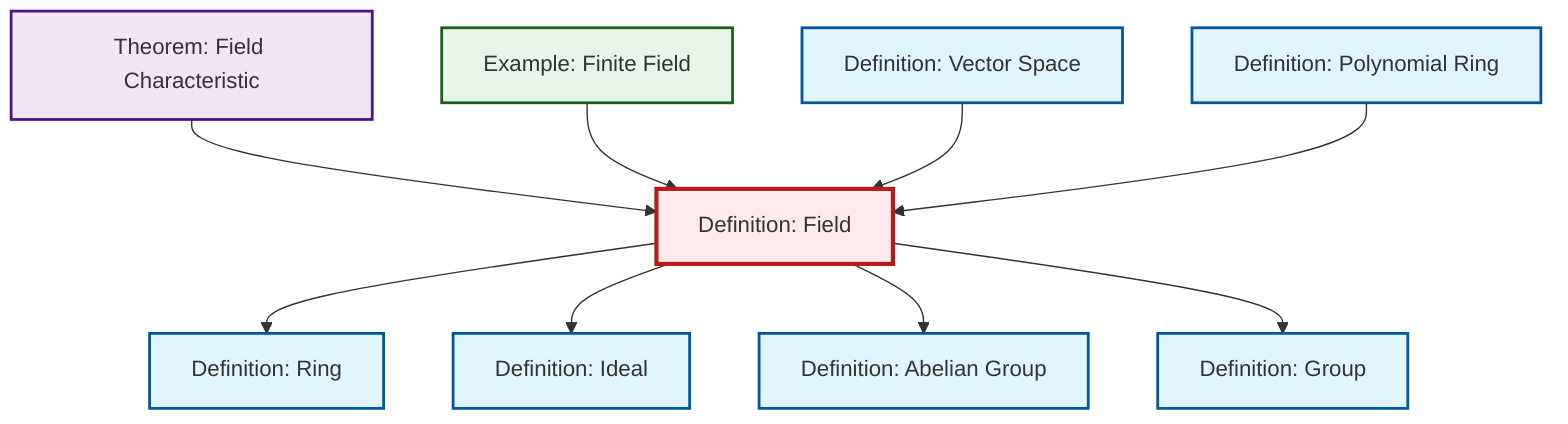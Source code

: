 graph TD
    classDef definition fill:#e1f5fe,stroke:#01579b,stroke-width:2px
    classDef theorem fill:#f3e5f5,stroke:#4a148c,stroke-width:2px
    classDef axiom fill:#fff3e0,stroke:#e65100,stroke-width:2px
    classDef example fill:#e8f5e9,stroke:#1b5e20,stroke-width:2px
    classDef current fill:#ffebee,stroke:#b71c1c,stroke-width:3px
    def-ring["Definition: Ring"]:::definition
    def-vector-space["Definition: Vector Space"]:::definition
    def-abelian-group["Definition: Abelian Group"]:::definition
    ex-finite-field["Example: Finite Field"]:::example
    def-group["Definition: Group"]:::definition
    def-polynomial-ring["Definition: Polynomial Ring"]:::definition
    thm-field-characteristic["Theorem: Field Characteristic"]:::theorem
    def-ideal["Definition: Ideal"]:::definition
    def-field["Definition: Field"]:::definition
    def-field --> def-ring
    def-field --> def-ideal
    thm-field-characteristic --> def-field
    ex-finite-field --> def-field
    def-vector-space --> def-field
    def-polynomial-ring --> def-field
    def-field --> def-abelian-group
    def-field --> def-group
    class def-field current